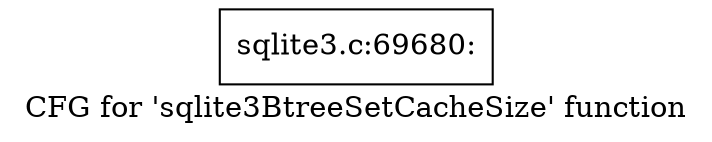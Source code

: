 digraph "CFG for 'sqlite3BtreeSetCacheSize' function" {
	label="CFG for 'sqlite3BtreeSetCacheSize' function";

	Node0x55c0f76cba60 [shape=record,label="{sqlite3.c:69680:}"];
}
